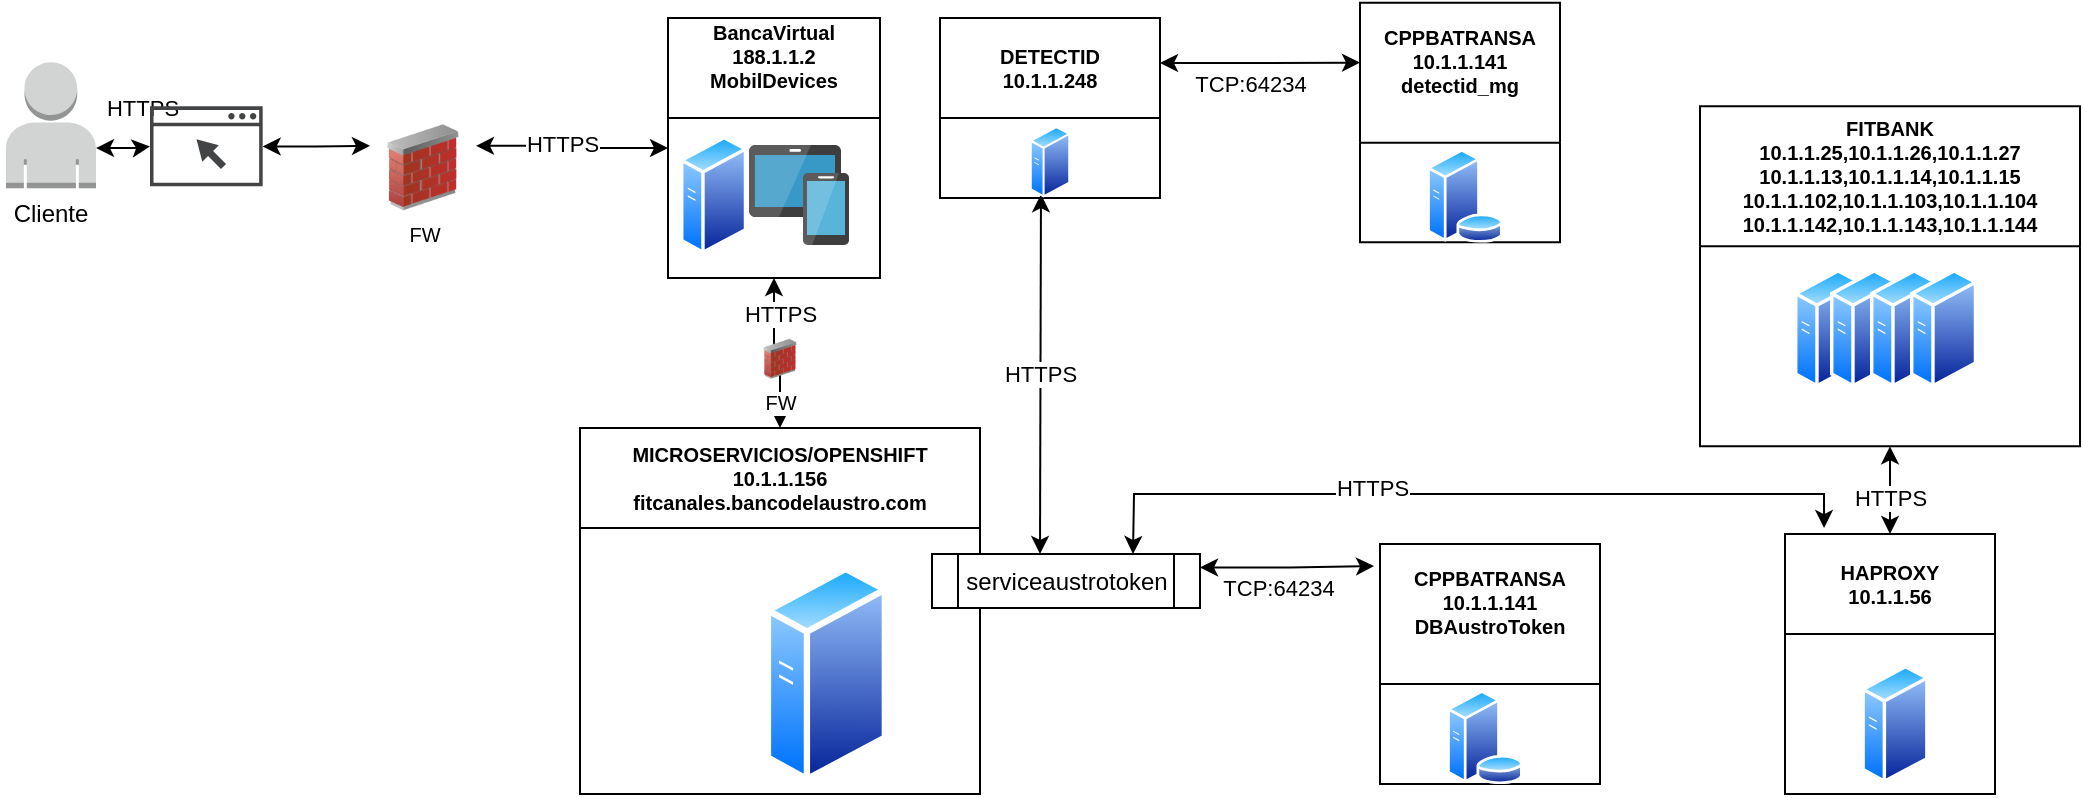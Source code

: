 <mxfile version="21.2.1" type="github">
  <diagram name="Page-1" id="xk-CDliX0W9DwiVPzAdf">
    <mxGraphModel dx="924" dy="347" grid="1" gridSize="10" guides="1" tooltips="1" connect="1" arrows="1" fold="1" page="1" pageScale="1" pageWidth="850" pageHeight="1100" math="0" shadow="0">
      <root>
        <mxCell id="0" />
        <mxCell id="1" parent="0" />
        <mxCell id="8pju_qnQEa6VrLn-cQm_-1" style="edgeStyle=orthogonalEdgeStyle;rounded=0;orthogonalLoop=1;jettySize=auto;html=1;exitX=1;exitY=0.25;exitDx=0;exitDy=0;startArrow=classic;startFill=1;entryX=0;entryY=0.5;entryDx=0;entryDy=0;" edge="1" parent="1" source="8pju_qnQEa6VrLn-cQm_-4" target="8pju_qnQEa6VrLn-cQm_-15">
          <mxGeometry relative="1" as="geometry">
            <mxPoint x="511" y="185" as="targetPoint" />
          </mxGeometry>
        </mxCell>
        <mxCell id="8pju_qnQEa6VrLn-cQm_-2" value="HTTPS" style="edgeLabel;html=1;align=center;verticalAlign=middle;resizable=0;points=[];" vertex="1" connectable="0" parent="8pju_qnQEa6VrLn-cQm_-1">
          <mxGeometry x="-0.12" y="1" relative="1" as="geometry">
            <mxPoint as="offset" />
          </mxGeometry>
        </mxCell>
        <mxCell id="8pju_qnQEa6VrLn-cQm_-3" value="HTTPS" style="edgeLabel;html=1;align=center;verticalAlign=middle;resizable=0;points=[];" vertex="1" connectable="0" parent="8pju_qnQEa6VrLn-cQm_-1">
          <mxGeometry x="-0.12" y="1" relative="1" as="geometry">
            <mxPoint x="-210" y="-18" as="offset" />
          </mxGeometry>
        </mxCell>
        <mxCell id="8pju_qnQEa6VrLn-cQm_-4" value="FW" style="image;html=1;image=img/lib/clip_art/networking/Firewall_02_128x128.png;fontSize=10;" vertex="1" parent="1">
          <mxGeometry x="195" y="95.17" width="53" height="43" as="geometry" />
        </mxCell>
        <mxCell id="8pju_qnQEa6VrLn-cQm_-5" value="MICROSERVICIOS/OPENSHIFT&#xa;10.1.1.156&#xa;fitcanales.bancodelaustro.com" style="swimlane;startSize=50;fontSize=10;" vertex="1" parent="1">
          <mxGeometry x="300" y="247" width="200" height="183" as="geometry">
            <mxRectangle x="310" y="150" width="130" height="23" as="alternateBounds" />
          </mxGeometry>
        </mxCell>
        <mxCell id="8pju_qnQEa6VrLn-cQm_-6" value="" style="aspect=fixed;perimeter=ellipsePerimeter;html=1;align=center;shadow=0;dashed=0;spacingTop=3;image;image=img/lib/active_directory/generic_server.svg;fontSize=10;" vertex="1" parent="8pju_qnQEa6VrLn-cQm_-5">
          <mxGeometry x="92.4" y="68" width="61.6" height="110" as="geometry" />
        </mxCell>
        <mxCell id="8pju_qnQEa6VrLn-cQm_-7" style="edgeStyle=orthogonalEdgeStyle;rounded=0;orthogonalLoop=1;jettySize=auto;html=1;exitX=1;exitY=0.68;exitDx=0;exitDy=0;exitPerimeter=0;startArrow=classic;startFill=1;" edge="1" parent="1" source="8pju_qnQEa6VrLn-cQm_-11" target="8pju_qnQEa6VrLn-cQm_-9">
          <mxGeometry relative="1" as="geometry" />
        </mxCell>
        <mxCell id="8pju_qnQEa6VrLn-cQm_-8" style="edgeStyle=orthogonalEdgeStyle;rounded=0;orthogonalLoop=1;jettySize=auto;html=1;entryX=0;entryY=0.25;entryDx=0;entryDy=0;startArrow=classic;startFill=1;" edge="1" parent="1" source="8pju_qnQEa6VrLn-cQm_-9" target="8pju_qnQEa6VrLn-cQm_-4">
          <mxGeometry relative="1" as="geometry" />
        </mxCell>
        <mxCell id="8pju_qnQEa6VrLn-cQm_-9" value="" style="sketch=0;pointerEvents=1;shadow=0;dashed=0;html=1;strokeColor=none;fillColor=#434445;aspect=fixed;labelPosition=center;verticalLabelPosition=bottom;verticalAlign=top;align=center;outlineConnect=0;shape=mxgraph.vvd.web_browser;" vertex="1" parent="1">
          <mxGeometry x="85" y="86.17" width="56.34" height="40" as="geometry" />
        </mxCell>
        <mxCell id="8pju_qnQEa6VrLn-cQm_-10" value="" style="group" vertex="1" connectable="0" parent="1">
          <mxGeometry x="10" y="64.17" width="50" height="86" as="geometry" />
        </mxCell>
        <mxCell id="8pju_qnQEa6VrLn-cQm_-11" value="" style="outlineConnect=0;dashed=0;verticalLabelPosition=bottom;verticalAlign=top;align=center;html=1;shape=mxgraph.aws3.user;fillColor=#D2D3D3;gradientColor=none;" vertex="1" parent="8pju_qnQEa6VrLn-cQm_-10">
          <mxGeometry x="3" width="45" height="63" as="geometry" />
        </mxCell>
        <mxCell id="8pju_qnQEa6VrLn-cQm_-12" value="Cliente" style="text;html=1;align=center;verticalAlign=middle;resizable=0;points=[];autosize=1;strokeColor=none;fillColor=none;" vertex="1" parent="8pju_qnQEa6VrLn-cQm_-10">
          <mxGeometry y="66" width="50" height="20" as="geometry" />
        </mxCell>
        <mxCell id="8pju_qnQEa6VrLn-cQm_-13" style="edgeStyle=orthogonalEdgeStyle;rounded=0;orthogonalLoop=1;jettySize=auto;html=1;exitX=0.5;exitY=1;exitDx=0;exitDy=0;entryX=0.5;entryY=0;entryDx=0;entryDy=0;startArrow=classic;startFill=1;" edge="1" parent="1" source="8pju_qnQEa6VrLn-cQm_-15" target="8pju_qnQEa6VrLn-cQm_-5">
          <mxGeometry relative="1" as="geometry" />
        </mxCell>
        <mxCell id="8pju_qnQEa6VrLn-cQm_-14" value="HTTPS" style="edgeLabel;html=1;align=center;verticalAlign=middle;resizable=0;points=[];" vertex="1" connectable="0" parent="8pju_qnQEa6VrLn-cQm_-13">
          <mxGeometry x="0.13" y="-2" relative="1" as="geometry">
            <mxPoint x="2" y="-23" as="offset" />
          </mxGeometry>
        </mxCell>
        <mxCell id="8pju_qnQEa6VrLn-cQm_-15" value="BancaVirtual&#xa;188.1.1.2&#xa;MobilDevices&#xa;" style="swimlane;startSize=50;fontSize=10;" vertex="1" parent="1">
          <mxGeometry x="344" y="42" width="106" height="130" as="geometry">
            <mxRectangle x="310" y="150" width="130" height="23" as="alternateBounds" />
          </mxGeometry>
        </mxCell>
        <mxCell id="8pju_qnQEa6VrLn-cQm_-16" value="" style="aspect=fixed;perimeter=ellipsePerimeter;html=1;align=center;shadow=0;dashed=0;spacingTop=3;image;image=img/lib/active_directory/generic_server.svg;fontSize=10;" vertex="1" parent="8pju_qnQEa6VrLn-cQm_-15">
          <mxGeometry x="6.0" y="58.5" width="33.6" height="60" as="geometry" />
        </mxCell>
        <mxCell id="8pju_qnQEa6VrLn-cQm_-49" value="" style="image;sketch=0;aspect=fixed;html=1;points=[];align=center;fontSize=12;image=img/lib/mscae/Devices_Groups.svg;" vertex="1" parent="8pju_qnQEa6VrLn-cQm_-15">
          <mxGeometry x="40.5" y="63.5" width="50" height="50" as="geometry" />
        </mxCell>
        <mxCell id="8pju_qnQEa6VrLn-cQm_-21" value="serviceaustrotoken" style="shape=process;whiteSpace=wrap;html=1;backgroundOutline=1;" vertex="1" parent="1">
          <mxGeometry x="476" y="310" width="134" height="27" as="geometry" />
        </mxCell>
        <mxCell id="8pju_qnQEa6VrLn-cQm_-22" value="FW" style="image;html=1;image=img/lib/clip_art/networking/Firewall_02_128x128.png;fontSize=10;" vertex="1" parent="1">
          <mxGeometry x="385.5" y="202.42" width="29" height="20" as="geometry" />
        </mxCell>
        <mxCell id="8pju_qnQEa6VrLn-cQm_-23" value="FITBANK&#xa;10.1.1.25,10.1.1.26,10.1.1.27&#xa;10.1.1.13,10.1.1.14,10.1.1.15&#xa;10.1.1.102,10.1.1.103,10.1.1.104&#xa;10.1.1.142,10.1.1.143,10.1.1.144" style="swimlane;startSize=70;fontSize=10;" vertex="1" parent="1">
          <mxGeometry x="860" y="86.17" width="190" height="170" as="geometry">
            <mxRectangle x="310" y="150" width="130" height="23" as="alternateBounds" />
          </mxGeometry>
        </mxCell>
        <mxCell id="8pju_qnQEa6VrLn-cQm_-24" value="" style="aspect=fixed;perimeter=ellipsePerimeter;html=1;align=center;shadow=0;dashed=0;spacingTop=3;image;image=img/lib/active_directory/generic_server.svg;fontSize=10;" vertex="1" parent="8pju_qnQEa6VrLn-cQm_-23">
          <mxGeometry x="47" y="81" width="33.6" height="60" as="geometry" />
        </mxCell>
        <mxCell id="8pju_qnQEa6VrLn-cQm_-25" value="" style="aspect=fixed;perimeter=ellipsePerimeter;html=1;align=center;shadow=0;dashed=0;spacingTop=3;image;image=img/lib/active_directory/generic_server.svg;fontSize=10;" vertex="1" parent="8pju_qnQEa6VrLn-cQm_-23">
          <mxGeometry x="65" y="81" width="33.6" height="60" as="geometry" />
        </mxCell>
        <mxCell id="8pju_qnQEa6VrLn-cQm_-26" value="" style="aspect=fixed;perimeter=ellipsePerimeter;html=1;align=center;shadow=0;dashed=0;spacingTop=3;image;image=img/lib/active_directory/generic_server.svg;fontSize=10;" vertex="1" parent="8pju_qnQEa6VrLn-cQm_-23">
          <mxGeometry x="85" y="81" width="33.6" height="60" as="geometry" />
        </mxCell>
        <mxCell id="8pju_qnQEa6VrLn-cQm_-27" value="" style="aspect=fixed;perimeter=ellipsePerimeter;html=1;align=center;shadow=0;dashed=0;spacingTop=3;image;image=img/lib/active_directory/generic_server.svg;fontSize=10;" vertex="1" parent="8pju_qnQEa6VrLn-cQm_-23">
          <mxGeometry x="105" y="81" width="33.6" height="60" as="geometry" />
        </mxCell>
        <mxCell id="8pju_qnQEa6VrLn-cQm_-28" style="edgeStyle=orthogonalEdgeStyle;rounded=0;orthogonalLoop=1;jettySize=auto;html=1;entryX=0.5;entryY=1;entryDx=0;entryDy=0;startArrow=classic;startFill=1;" edge="1" parent="1" source="8pju_qnQEa6VrLn-cQm_-30" target="8pju_qnQEa6VrLn-cQm_-23">
          <mxGeometry relative="1" as="geometry">
            <mxPoint x="942.5" y="170" as="targetPoint" />
          </mxGeometry>
        </mxCell>
        <mxCell id="8pju_qnQEa6VrLn-cQm_-29" value="HTTPS" style="edgeLabel;html=1;align=center;verticalAlign=middle;resizable=0;points=[];" vertex="1" connectable="0" parent="8pju_qnQEa6VrLn-cQm_-28">
          <mxGeometry x="-0.181" y="1" relative="1" as="geometry">
            <mxPoint x="1" as="offset" />
          </mxGeometry>
        </mxCell>
        <mxCell id="8pju_qnQEa6VrLn-cQm_-30" value="HAPROXY&#xa;10.1.1.56" style="swimlane;startSize=50;fontSize=10;" vertex="1" parent="1">
          <mxGeometry x="902.5" y="300" width="105" height="130" as="geometry">
            <mxRectangle x="310" y="150" width="130" height="23" as="alternateBounds" />
          </mxGeometry>
        </mxCell>
        <mxCell id="8pju_qnQEa6VrLn-cQm_-31" value="" style="aspect=fixed;perimeter=ellipsePerimeter;html=1;align=center;shadow=0;dashed=0;spacingTop=3;image;image=img/lib/active_directory/generic_server.svg;fontSize=10;" vertex="1" parent="8pju_qnQEa6VrLn-cQm_-30">
          <mxGeometry x="38.2" y="65" width="33.6" height="60" as="geometry" />
        </mxCell>
        <mxCell id="8pju_qnQEa6VrLn-cQm_-32" style="edgeStyle=orthogonalEdgeStyle;rounded=0;orthogonalLoop=1;jettySize=auto;html=1;exitX=1;exitY=0.25;exitDx=0;exitDy=0;entryX=-0.027;entryY=0.092;entryDx=0;entryDy=0;startArrow=classic;startFill=1;entryPerimeter=0;" edge="1" parent="1" source="8pju_qnQEa6VrLn-cQm_-21" target="8pju_qnQEa6VrLn-cQm_-34">
          <mxGeometry relative="1" as="geometry">
            <mxPoint x="660" y="550" as="sourcePoint" />
          </mxGeometry>
        </mxCell>
        <mxCell id="8pju_qnQEa6VrLn-cQm_-33" value="TCP:64234" style="edgeLabel;html=1;align=center;verticalAlign=middle;resizable=0;points=[];" vertex="1" connectable="0" parent="8pju_qnQEa6VrLn-cQm_-32">
          <mxGeometry x="-0.041" relative="1" as="geometry">
            <mxPoint x="-3" y="10" as="offset" />
          </mxGeometry>
        </mxCell>
        <mxCell id="8pju_qnQEa6VrLn-cQm_-34" value="CPPBATRANSA&#xa;10.1.1.141&#xa;DBAustroToken&#xa;" style="swimlane;startSize=70;fontSize=10;" vertex="1" parent="1">
          <mxGeometry x="700" y="305" width="110" height="120" as="geometry">
            <mxRectangle x="310" y="150" width="130" height="23" as="alternateBounds" />
          </mxGeometry>
        </mxCell>
        <mxCell id="8pju_qnQEa6VrLn-cQm_-35" value="" style="aspect=fixed;perimeter=ellipsePerimeter;html=1;align=center;shadow=0;dashed=0;spacingTop=3;image;image=img/lib/active_directory/database_server.svg;" vertex="1" parent="8pju_qnQEa6VrLn-cQm_-34">
          <mxGeometry x="33.2" y="73" width="38.54" height="47" as="geometry" />
        </mxCell>
        <mxCell id="8pju_qnQEa6VrLn-cQm_-38" style="rounded=0;orthogonalLoop=1;jettySize=auto;html=1;startArrow=classic;startFill=1;exitX=0.75;exitY=0;exitDx=0;exitDy=0;entryX=0.186;entryY=-0.023;entryDx=0;entryDy=0;entryPerimeter=0;" edge="1" parent="1" source="8pju_qnQEa6VrLn-cQm_-21" target="8pju_qnQEa6VrLn-cQm_-30">
          <mxGeometry relative="1" as="geometry">
            <mxPoint x="620" y="390" as="sourcePoint" />
            <mxPoint x="913" y="362" as="targetPoint" />
            <Array as="points">
              <mxPoint x="577" y="280" />
              <mxPoint x="922" y="280" />
            </Array>
          </mxGeometry>
        </mxCell>
        <mxCell id="8pju_qnQEa6VrLn-cQm_-39" value="HTTPS" style="edgeLabel;html=1;align=center;verticalAlign=middle;resizable=0;points=[];" vertex="1" connectable="0" parent="8pju_qnQEa6VrLn-cQm_-38">
          <mxGeometry x="-0.299" y="3" relative="1" as="geometry">
            <mxPoint x="11" as="offset" />
          </mxGeometry>
        </mxCell>
        <mxCell id="8pju_qnQEa6VrLn-cQm_-42" value="HTTPS" style="edgeStyle=orthogonalEdgeStyle;rounded=0;orthogonalLoop=1;jettySize=auto;html=1;startArrow=classic;startFill=1;entryX=0.5;entryY=0;entryDx=0;entryDy=0;exitX=0.25;exitY=1;exitDx=0;exitDy=0;" edge="1" parent="1" source="8pju_qnQEa6VrLn-cQm_-44">
          <mxGeometry relative="1" as="geometry">
            <mxPoint x="530" y="310" as="targetPoint" />
            <mxPoint x="530" y="180" as="sourcePoint" />
          </mxGeometry>
        </mxCell>
        <mxCell id="8pju_qnQEa6VrLn-cQm_-43" value="DETECTID&#xa;10.1.1.248" style="swimlane;startSize=50;fontSize=10;" vertex="1" parent="1">
          <mxGeometry x="480" y="42.0" width="110" height="90" as="geometry">
            <mxRectangle x="310" y="150" width="130" height="23" as="alternateBounds" />
          </mxGeometry>
        </mxCell>
        <mxCell id="8pju_qnQEa6VrLn-cQm_-44" value="" style="aspect=fixed;perimeter=ellipsePerimeter;html=1;align=center;shadow=0;dashed=0;spacingTop=3;image;image=img/lib/active_directory/generic_server.svg;fontSize=10;" vertex="1" parent="8pju_qnQEa6VrLn-cQm_-43">
          <mxGeometry x="44.85" y="53.75" width="20.3" height="36.25" as="geometry" />
        </mxCell>
        <mxCell id="8pju_qnQEa6VrLn-cQm_-45" style="edgeStyle=orthogonalEdgeStyle;rounded=0;orthogonalLoop=1;jettySize=auto;html=1;exitX=1;exitY=0.25;exitDx=0;exitDy=0;entryX=0;entryY=0.25;entryDx=0;entryDy=0;startArrow=classic;startFill=1;" edge="1" parent="1" target="8pju_qnQEa6VrLn-cQm_-47" source="8pju_qnQEa6VrLn-cQm_-43">
          <mxGeometry relative="1" as="geometry">
            <mxPoint x="590" y="54" as="sourcePoint" />
          </mxGeometry>
        </mxCell>
        <mxCell id="8pju_qnQEa6VrLn-cQm_-46" value="TCP:64234" style="edgeLabel;html=1;align=center;verticalAlign=middle;resizable=0;points=[];" vertex="1" connectable="0" parent="8pju_qnQEa6VrLn-cQm_-45">
          <mxGeometry x="-0.041" relative="1" as="geometry">
            <mxPoint x="-3" y="10" as="offset" />
          </mxGeometry>
        </mxCell>
        <mxCell id="8pju_qnQEa6VrLn-cQm_-47" value="CPPBATRANSA&#xa;10.1.1.141&#xa;detectid_mg&#xa;" style="swimlane;startSize=70;fontSize=10;" vertex="1" parent="1">
          <mxGeometry x="690" y="34.34" width="100" height="119.83" as="geometry">
            <mxRectangle x="310" y="150" width="130" height="23" as="alternateBounds" />
          </mxGeometry>
        </mxCell>
        <mxCell id="8pju_qnQEa6VrLn-cQm_-48" value="" style="aspect=fixed;perimeter=ellipsePerimeter;html=1;align=center;shadow=0;dashed=0;spacingTop=3;image;image=img/lib/active_directory/database_server.svg;" vertex="1" parent="8pju_qnQEa6VrLn-cQm_-47">
          <mxGeometry x="33.2" y="73" width="38.54" height="47" as="geometry" />
        </mxCell>
      </root>
    </mxGraphModel>
  </diagram>
</mxfile>
